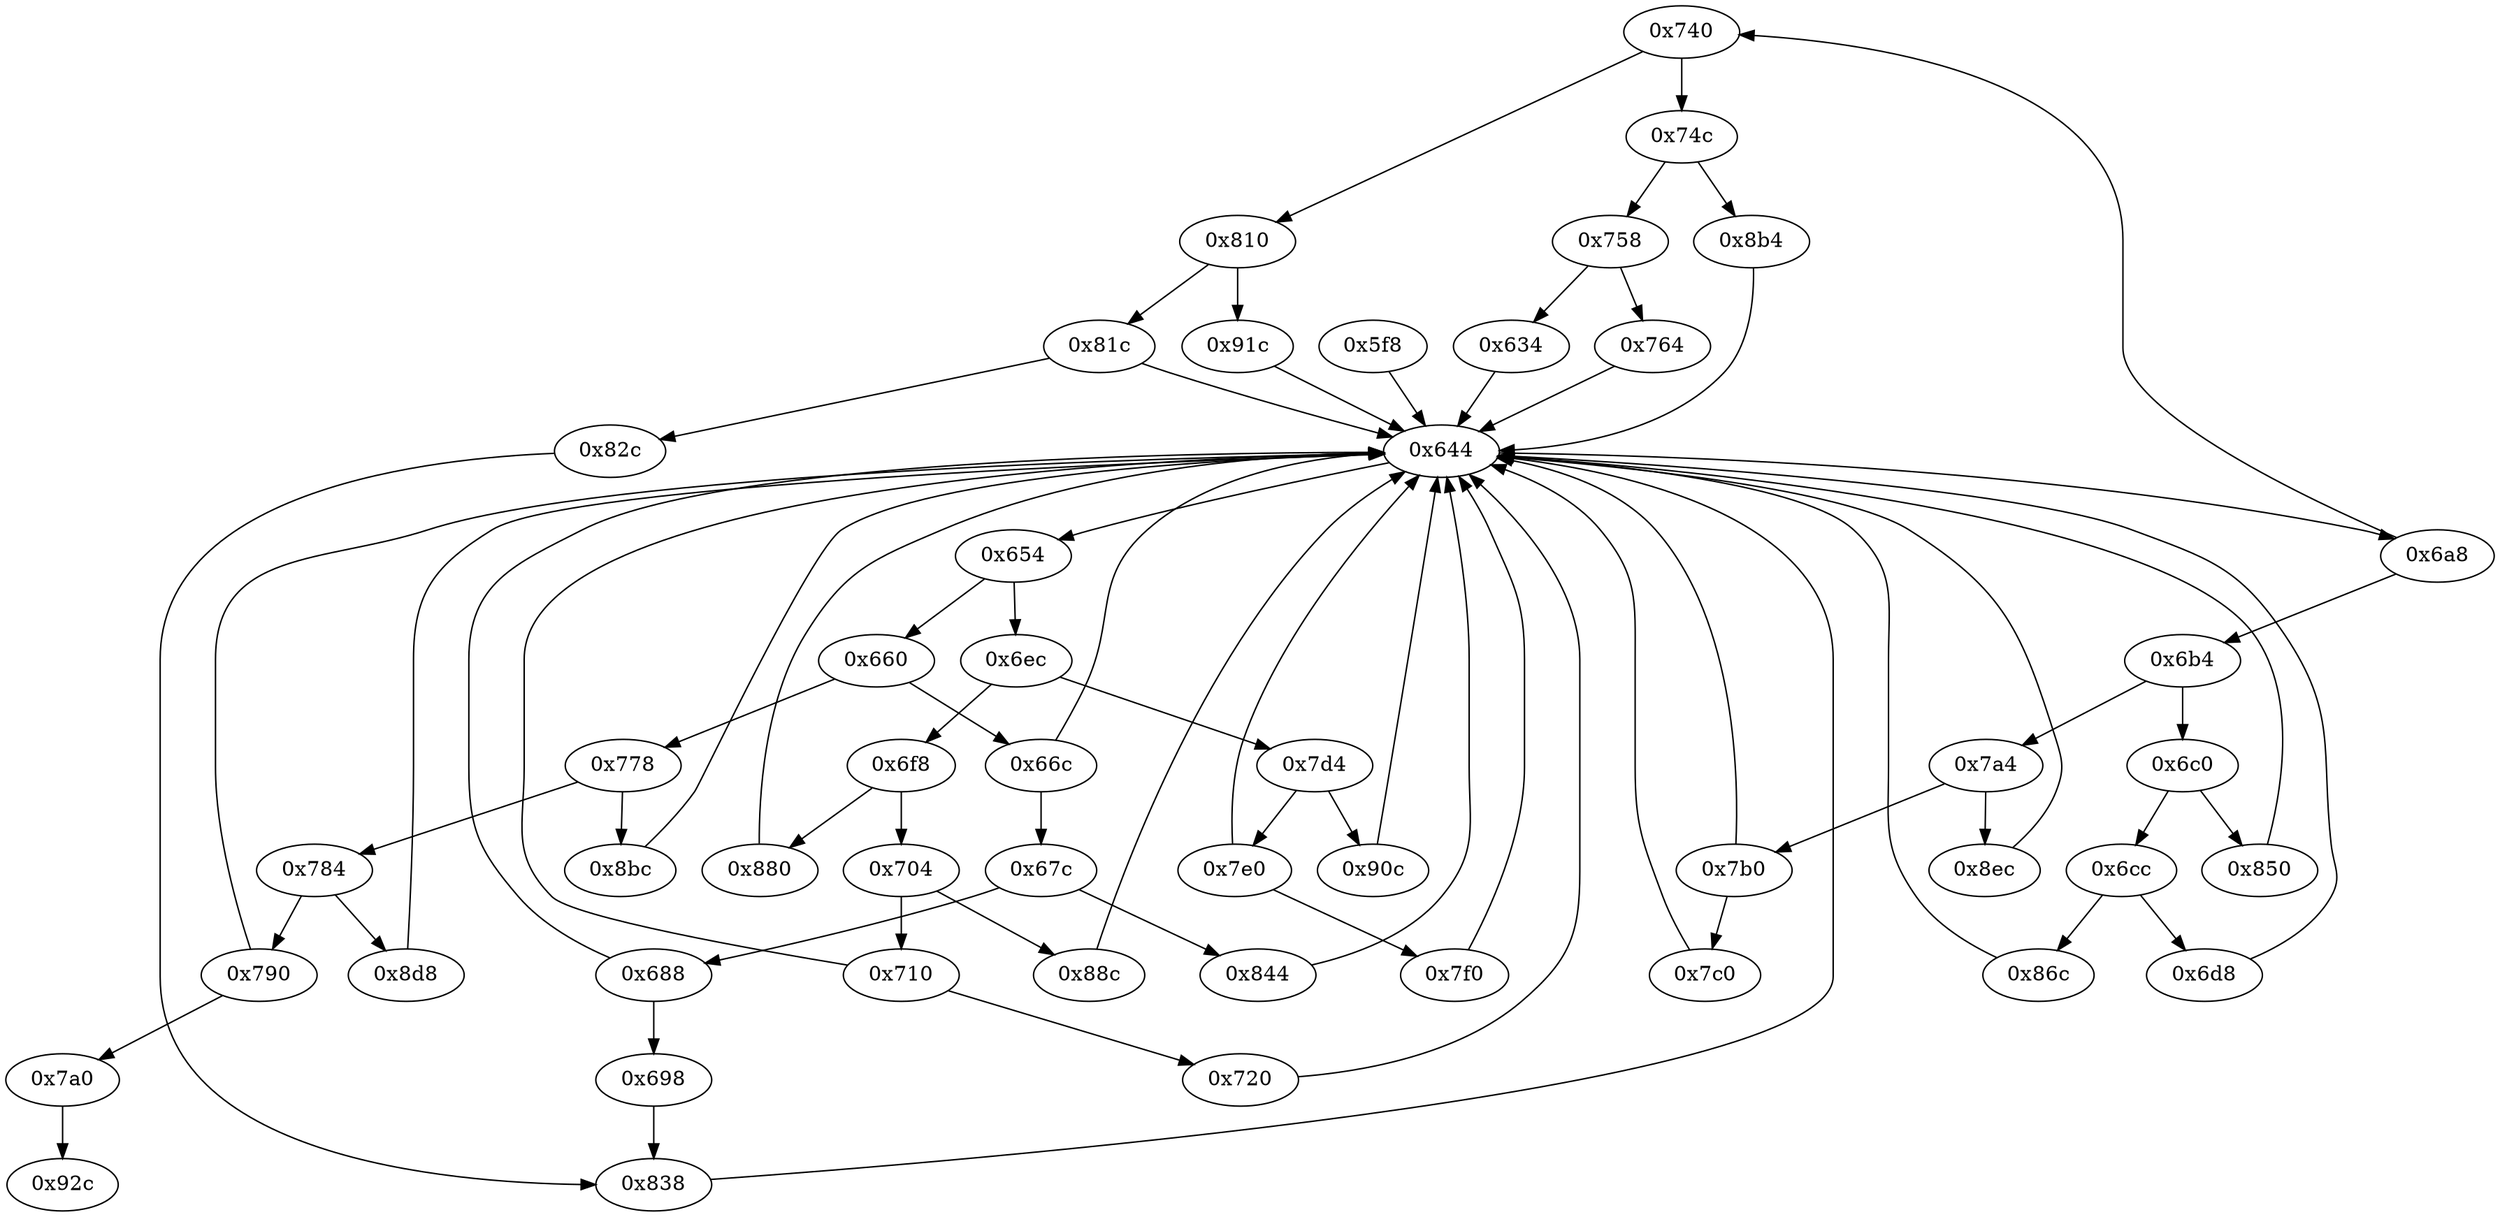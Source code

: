 strict digraph "" {
	"0x740"	 [opcode="[u'ldr', u'cmp', u'b']"];
	"0x74c"	 [opcode="[u'ldr', u'cmp', u'b']"];
	"0x740" -> "0x74c";
	"0x810"	 [opcode="[u'ldr', u'cmp', u'b']"];
	"0x740" -> "0x810";
	"0x8ec"	 [opcode="[u'ldr', u'ldr', u'cmp', u'mov', u'mov', u'strb', u'ldr', u'b']"];
	"0x644"	 [opcode="[u'mov', u'ldr', u'cmp', u'b']"];
	"0x8ec" -> "0x644";
	"0x688"	 [opcode="[u'ldr', u'cmp', u'mov', u'b']"];
	"0x698"	 [opcode="[u'ldrb', u'ldr', u'ldr', u'b']"];
	"0x688" -> "0x698";
	"0x688" -> "0x644";
	"0x784"	 [opcode="[u'ldr', u'cmp', u'b']"];
	"0x790"	 [opcode="[u'ldr', u'cmp', u'mov', u'b']"];
	"0x784" -> "0x790";
	"0x8d8"	 [opcode="[u'ldr', u'ldrb', u'str', u'ldr', u'b']"];
	"0x784" -> "0x8d8";
	"0x8b4"	 [opcode="[u'ldr', u'b']"];
	"0x74c" -> "0x8b4";
	"0x758"	 [opcode="[u'ldr', u'cmp', u'b']"];
	"0x74c" -> "0x758";
	"0x7a0"	 [opcode="[u'b']"];
	"0x92c"	 [opcode="[u'mov', u'sub', u'pop']"];
	"0x7a0" -> "0x92c";
	"0x7a4"	 [opcode="[u'ldr', u'cmp', u'b']"];
	"0x7a4" -> "0x8ec";
	"0x7b0"	 [opcode="[u'ldr', u'cmp', u'mov', u'b']"];
	"0x7a4" -> "0x7b0";
	"0x8b4" -> "0x644";
	"0x838"	 [opcode="[u'cmp', u'mov', u'b']"];
	"0x698" -> "0x838";
	"0x6a8"	 [opcode="[u'ldr', u'cmp', u'b']"];
	"0x6a8" -> "0x740";
	"0x6b4"	 [opcode="[u'ldr', u'cmp', u'b']"];
	"0x6a8" -> "0x6b4";
	"0x880"	 [opcode="[u'mov', u'mov', u'b']"];
	"0x880" -> "0x644";
	"0x7c0"	 [opcode="[u'ldr', u'ldr', u'bl', u'ldr', u'b']"];
	"0x7c0" -> "0x644";
	"0x710"	 [opcode="[u'ldr', u'cmp', u'mov', u'b']"];
	"0x720"	 [opcode="[u'ldr', u'ldr', u'smull', u'asr', u'add', u'str', u'ldr', u'b']"];
	"0x710" -> "0x720";
	"0x710" -> "0x644";
	"0x654"	 [opcode="[u'ldr', u'cmp', u'b']"];
	"0x6ec"	 [opcode="[u'ldr', u'cmp', u'b']"];
	"0x654" -> "0x6ec";
	"0x660"	 [opcode="[u'ldr', u'cmp', u'b']"];
	"0x654" -> "0x660";
	"0x7e0"	 [opcode="[u'ldr', u'cmp', u'mov', u'b']"];
	"0x7f0"	 [opcode="[u'str', u'str', u'ldr', u'ldr', u'ldr', u'cmp', u'mov', u'b']"];
	"0x7e0" -> "0x7f0";
	"0x7e0" -> "0x644";
	"0x6c0"	 [opcode="[u'ldr', u'cmp', u'b']"];
	"0x850"	 [opcode="[u'ldr', u'ldr', u'add', u'add', u'str', u'ldr', u'b']"];
	"0x6c0" -> "0x850";
	"0x6cc"	 [opcode="[u'ldr', u'cmp', u'b']"];
	"0x6c0" -> "0x6cc";
	"0x91c"	 [opcode="[u'ldr', u'ldr', u'mov', u'b']"];
	"0x91c" -> "0x644";
	"0x66c"	 [opcode="[u'ldr', u'cmp', u'mov', u'b']"];
	"0x66c" -> "0x644";
	"0x67c"	 [opcode="[u'ldr', u'cmp', u'b']"];
	"0x66c" -> "0x67c";
	"0x778"	 [opcode="[u'ldr', u'cmp', u'b']"];
	"0x778" -> "0x784";
	"0x8bc"	 [opcode="[u'ldr', u'cmp', u'mov', u'mov', u'strb', u'ldr', u'b']"];
	"0x778" -> "0x8bc";
	"0x81c"	 [opcode="[u'ldr', u'cmp', u'mov', u'b']"];
	"0x81c" -> "0x644";
	"0x82c"	 [opcode="[u'ldrb', u'ldr', u'ldr']"];
	"0x81c" -> "0x82c";
	"0x634"	 [opcode="[u'ldr', u'cmp', u'mov', u'ldr']"];
	"0x634" -> "0x644";
	"0x758" -> "0x634";
	"0x764"	 [opcode="[u'ldr', u'mov', u'bl', u'ldr', u'b']"];
	"0x758" -> "0x764";
	"0x8bc" -> "0x644";
	"0x86c"	 [opcode="[u'ldr', u'ldr', u'str', u'ldr', u'b']"];
	"0x86c" -> "0x644";
	"0x790" -> "0x7a0";
	"0x790" -> "0x644";
	"0x6f8"	 [opcode="[u'ldr', u'cmp', u'b']"];
	"0x6ec" -> "0x6f8";
	"0x7d4"	 [opcode="[u'ldr', u'cmp', u'b']"];
	"0x6ec" -> "0x7d4";
	"0x88c"	 [opcode="[u'ldr', u'ldr', u'smull', u'asr', u'add', u'add', u'sub', u'str', u'ldr', u'b']"];
	"0x88c" -> "0x644";
	"0x7f0" -> "0x644";
	"0x6d8"	 [opcode="[u'ldr', u'cmp', u'mov', u'mov', u'b']"];
	"0x6d8" -> "0x644";
	"0x7b0" -> "0x7c0";
	"0x7b0" -> "0x644";
	"0x6f8" -> "0x880";
	"0x704"	 [opcode="[u'ldr', u'cmp', u'b']"];
	"0x6f8" -> "0x704";
	"0x844"	 [opcode="[u'mov', u'mov', u'b']"];
	"0x844" -> "0x644";
	"0x764" -> "0x644";
	"0x660" -> "0x66c";
	"0x660" -> "0x778";
	"0x838" -> "0x644";
	"0x704" -> "0x710";
	"0x704" -> "0x88c";
	"0x810" -> "0x91c";
	"0x810" -> "0x81c";
	"0x8d8" -> "0x644";
	"0x720" -> "0x644";
	"0x6b4" -> "0x7a4";
	"0x6b4" -> "0x6c0";
	"0x850" -> "0x644";
	"0x644" -> "0x6a8";
	"0x644" -> "0x654";
	"0x6cc" -> "0x86c";
	"0x6cc" -> "0x6d8";
	"0x82c" -> "0x838";
	"0x67c" -> "0x688";
	"0x67c" -> "0x844";
	"0x7d4" -> "0x7e0";
	"0x90c"	 [opcode="[u'ldr', u'mov', u'mov', u'b']"];
	"0x7d4" -> "0x90c";
	"0x5f8"	 [opcode="[u'push', u'add', u'sub', u'str', u'ldr', u'str', u'ldr', u'ldr', u'ldr', u'ldr', u'add', u'str', u'ldr', u'add', u'b']"];
	"0x5f8" -> "0x644";
	"0x90c" -> "0x644";
}
